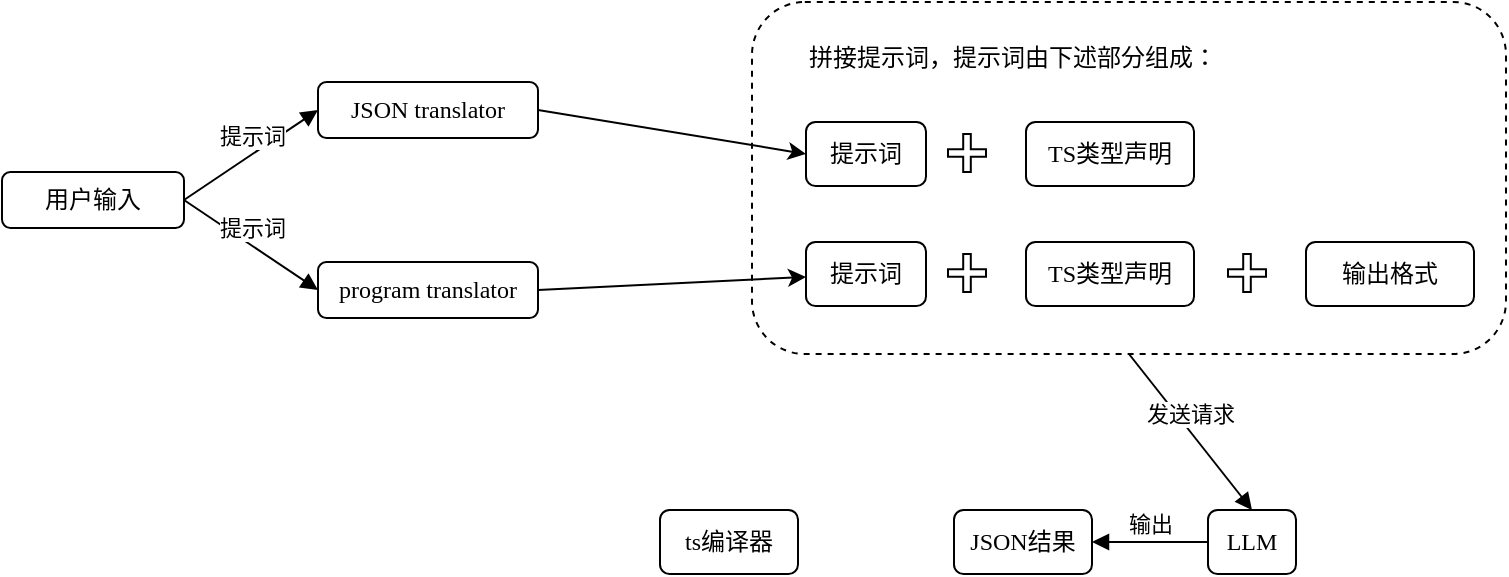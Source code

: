 <mxfile version="22.1.3" type="github">
  <diagram name="TypeChat" id="iS5uBv-7ipD3r7iSay-G">
    <mxGraphModel dx="989" dy="523" grid="0" gridSize="10" guides="1" tooltips="1" connect="1" arrows="1" fold="1" page="1" pageScale="1" pageWidth="1169" pageHeight="827" math="0" shadow="0">
      <root>
        <mxCell id="0" />
        <mxCell id="1" parent="0" />
        <mxCell id="d0lmUghKUhBbq9rOOFnQ-21" value="" style="rounded=1;whiteSpace=wrap;html=1;dashed=1;" vertex="1" parent="1">
          <mxGeometry x="417" y="27" width="377" height="176" as="geometry" />
        </mxCell>
        <mxCell id="d0lmUghKUhBbq9rOOFnQ-1" value="&lt;font face=&quot;Comic Sans MS&quot;&gt;用户输入&lt;/font&gt;" style="rounded=1;whiteSpace=wrap;html=1;" vertex="1" parent="1">
          <mxGeometry x="42" y="112" width="91" height="28" as="geometry" />
        </mxCell>
        <mxCell id="d0lmUghKUhBbq9rOOFnQ-3" value="&lt;font face=&quot;Comic Sans MS&quot;&gt;JSON translator&lt;/font&gt;" style="rounded=1;whiteSpace=wrap;html=1;" vertex="1" parent="1">
          <mxGeometry x="200" y="67" width="110" height="28" as="geometry" />
        </mxCell>
        <mxCell id="d0lmUghKUhBbq9rOOFnQ-4" value="&lt;font face=&quot;Comic Sans MS&quot;&gt;program translator&lt;/font&gt;" style="rounded=1;whiteSpace=wrap;html=1;" vertex="1" parent="1">
          <mxGeometry x="200" y="157" width="110" height="28" as="geometry" />
        </mxCell>
        <mxCell id="d0lmUghKUhBbq9rOOFnQ-8" value="提示词" style="html=1;verticalAlign=bottom;endArrow=block;curved=0;rounded=0;entryX=0;entryY=0.5;entryDx=0;entryDy=0;exitX=1;exitY=0.5;exitDx=0;exitDy=0;" edge="1" parent="1" source="d0lmUghKUhBbq9rOOFnQ-1" target="d0lmUghKUhBbq9rOOFnQ-3">
          <mxGeometry width="80" relative="1" as="geometry">
            <mxPoint x="115" y="56" as="sourcePoint" />
            <mxPoint x="195" y="56" as="targetPoint" />
          </mxGeometry>
        </mxCell>
        <mxCell id="d0lmUghKUhBbq9rOOFnQ-9" value="提示词" style="html=1;verticalAlign=bottom;endArrow=block;curved=0;rounded=0;exitX=1;exitY=0.5;exitDx=0;exitDy=0;entryX=0;entryY=0.5;entryDx=0;entryDy=0;" edge="1" parent="1" source="d0lmUghKUhBbq9rOOFnQ-1" target="d0lmUghKUhBbq9rOOFnQ-4">
          <mxGeometry width="80" relative="1" as="geometry">
            <mxPoint x="115" y="176" as="sourcePoint" />
            <mxPoint x="195" y="176" as="targetPoint" />
          </mxGeometry>
        </mxCell>
        <mxCell id="d0lmUghKUhBbq9rOOFnQ-10" value="拼接提示词，提示词由下述部分组成：" style="text;html=1;strokeColor=none;fillColor=none;align=center;verticalAlign=middle;whiteSpace=wrap;rounded=0;fontFamily=Comic Sans MS;" vertex="1" parent="1">
          <mxGeometry x="426" y="40" width="243" height="30" as="geometry" />
        </mxCell>
        <mxCell id="d0lmUghKUhBbq9rOOFnQ-11" value="提示词" style="rounded=1;whiteSpace=wrap;html=1;fontFamily=Comic Sans MS;" vertex="1" parent="1">
          <mxGeometry x="444" y="87" width="60" height="32" as="geometry" />
        </mxCell>
        <mxCell id="d0lmUghKUhBbq9rOOFnQ-12" value="提示词" style="rounded=1;whiteSpace=wrap;html=1;fontFamily=Comic Sans MS;" vertex="1" parent="1">
          <mxGeometry x="444" y="147" width="60" height="32" as="geometry" />
        </mxCell>
        <mxCell id="d0lmUghKUhBbq9rOOFnQ-14" value="" style="shape=cross;whiteSpace=wrap;html=1;" vertex="1" parent="1">
          <mxGeometry x="515" y="93" width="19" height="19" as="geometry" />
        </mxCell>
        <mxCell id="d0lmUghKUhBbq9rOOFnQ-15" value="TS类型声明" style="rounded=1;whiteSpace=wrap;html=1;fontFamily=Comic Sans MS;" vertex="1" parent="1">
          <mxGeometry x="554" y="87" width="84" height="32" as="geometry" />
        </mxCell>
        <mxCell id="d0lmUghKUhBbq9rOOFnQ-16" value="" style="shape=cross;whiteSpace=wrap;html=1;" vertex="1" parent="1">
          <mxGeometry x="515" y="153" width="19" height="19" as="geometry" />
        </mxCell>
        <mxCell id="d0lmUghKUhBbq9rOOFnQ-17" value="TS类型声明" style="rounded=1;whiteSpace=wrap;html=1;fontFamily=Comic Sans MS;" vertex="1" parent="1">
          <mxGeometry x="554" y="147" width="84" height="32" as="geometry" />
        </mxCell>
        <mxCell id="d0lmUghKUhBbq9rOOFnQ-18" value="" style="shape=cross;whiteSpace=wrap;html=1;" vertex="1" parent="1">
          <mxGeometry x="655" y="153" width="19" height="19" as="geometry" />
        </mxCell>
        <mxCell id="d0lmUghKUhBbq9rOOFnQ-19" value="输出格式" style="rounded=1;whiteSpace=wrap;html=1;fontFamily=Comic Sans MS;" vertex="1" parent="1">
          <mxGeometry x="694" y="147" width="84" height="32" as="geometry" />
        </mxCell>
        <mxCell id="d0lmUghKUhBbq9rOOFnQ-22" value="" style="endArrow=classic;html=1;rounded=0;entryX=0;entryY=0.5;entryDx=0;entryDy=0;exitX=1;exitY=0.5;exitDx=0;exitDy=0;" edge="1" parent="1" source="d0lmUghKUhBbq9rOOFnQ-3" target="d0lmUghKUhBbq9rOOFnQ-11">
          <mxGeometry width="50" height="50" relative="1" as="geometry">
            <mxPoint x="326" y="125" as="sourcePoint" />
            <mxPoint x="376" y="75" as="targetPoint" />
          </mxGeometry>
        </mxCell>
        <mxCell id="d0lmUghKUhBbq9rOOFnQ-23" value="" style="endArrow=classic;html=1;rounded=0;exitX=1;exitY=0.5;exitDx=0;exitDy=0;" edge="1" parent="1" source="d0lmUghKUhBbq9rOOFnQ-4" target="d0lmUghKUhBbq9rOOFnQ-12">
          <mxGeometry width="50" height="50" relative="1" as="geometry">
            <mxPoint x="320" y="91" as="sourcePoint" />
            <mxPoint x="454" y="113" as="targetPoint" />
          </mxGeometry>
        </mxCell>
        <mxCell id="d0lmUghKUhBbq9rOOFnQ-24" value="发送请求" style="html=1;verticalAlign=bottom;endArrow=block;curved=0;rounded=0;exitX=0.5;exitY=1;exitDx=0;exitDy=0;entryX=0.5;entryY=0;entryDx=0;entryDy=0;" edge="1" parent="1" source="d0lmUghKUhBbq9rOOFnQ-21" target="d0lmUghKUhBbq9rOOFnQ-25">
          <mxGeometry width="80" relative="1" as="geometry">
            <mxPoint x="581" y="299" as="sourcePoint" />
            <mxPoint x="661" y="299" as="targetPoint" />
          </mxGeometry>
        </mxCell>
        <mxCell id="d0lmUghKUhBbq9rOOFnQ-25" value="LLM" style="rounded=1;whiteSpace=wrap;html=1;fontFamily=Comic Sans MS;" vertex="1" parent="1">
          <mxGeometry x="645" y="281" width="44" height="32" as="geometry" />
        </mxCell>
        <mxCell id="d0lmUghKUhBbq9rOOFnQ-26" value="JSON结果" style="rounded=1;whiteSpace=wrap;html=1;fontFamily=Comic Sans MS;" vertex="1" parent="1">
          <mxGeometry x="518" y="281" width="69" height="32" as="geometry" />
        </mxCell>
        <mxCell id="d0lmUghKUhBbq9rOOFnQ-27" value="输出" style="html=1;verticalAlign=bottom;endArrow=block;curved=0;rounded=0;entryX=1;entryY=0.5;entryDx=0;entryDy=0;exitX=0;exitY=0.5;exitDx=0;exitDy=0;" edge="1" parent="1" source="d0lmUghKUhBbq9rOOFnQ-25" target="d0lmUghKUhBbq9rOOFnQ-26">
          <mxGeometry width="80" relative="1" as="geometry">
            <mxPoint x="529" y="378" as="sourcePoint" />
            <mxPoint x="609" y="378" as="targetPoint" />
          </mxGeometry>
        </mxCell>
        <mxCell id="d0lmUghKUhBbq9rOOFnQ-28" value="ts编译器" style="rounded=1;whiteSpace=wrap;html=1;fontFamily=Comic Sans MS;" vertex="1" parent="1">
          <mxGeometry x="371" y="281" width="69" height="32" as="geometry" />
        </mxCell>
      </root>
    </mxGraphModel>
  </diagram>
</mxfile>
